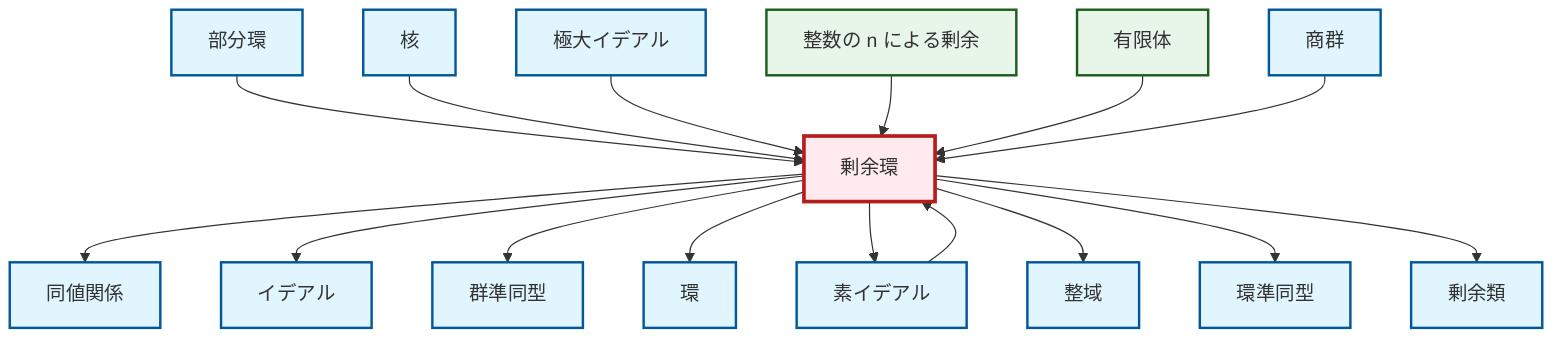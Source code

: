 graph TD
    classDef definition fill:#e1f5fe,stroke:#01579b,stroke-width:2px
    classDef theorem fill:#f3e5f5,stroke:#4a148c,stroke-width:2px
    classDef axiom fill:#fff3e0,stroke:#e65100,stroke-width:2px
    classDef example fill:#e8f5e9,stroke:#1b5e20,stroke-width:2px
    classDef current fill:#ffebee,stroke:#b71c1c,stroke-width:3px
    def-integral-domain["整域"]:::definition
    def-ring["環"]:::definition
    ex-quotient-integers-mod-n["整数の n による剰余"]:::example
    def-quotient-ring["剰余環"]:::definition
    ex-finite-field["有限体"]:::example
    def-coset["剰余類"]:::definition
    def-maximal-ideal["極大イデアル"]:::definition
    def-quotient-group["商群"]:::definition
    def-ideal["イデアル"]:::definition
    def-ring-homomorphism["環準同型"]:::definition
    def-prime-ideal["素イデアル"]:::definition
    def-homomorphism["群準同型"]:::definition
    def-kernel["核"]:::definition
    def-equivalence-relation["同値関係"]:::definition
    def-subring["部分環"]:::definition
    def-subring --> def-quotient-ring
    def-quotient-ring --> def-equivalence-relation
    def-quotient-ring --> def-ideal
    def-kernel --> def-quotient-ring
    def-quotient-ring --> def-homomorphism
    def-quotient-ring --> def-ring
    def-quotient-ring --> def-prime-ideal
    def-maximal-ideal --> def-quotient-ring
    def-prime-ideal --> def-quotient-ring
    ex-quotient-integers-mod-n --> def-quotient-ring
    ex-finite-field --> def-quotient-ring
    def-quotient-ring --> def-integral-domain
    def-quotient-ring --> def-ring-homomorphism
    def-quotient-group --> def-quotient-ring
    def-quotient-ring --> def-coset
    class def-quotient-ring current